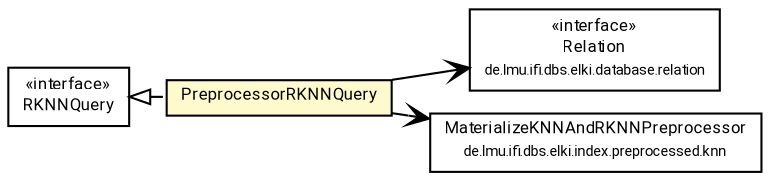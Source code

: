 #!/usr/local/bin/dot
#
# Class diagram 
# Generated by UMLGraph version R5_7_2-60-g0e99a6 (http://www.spinellis.gr/umlgraph/)
#

digraph G {
	graph [fontnames="svg"]
	edge [fontname="Roboto",fontsize=7,labelfontname="Roboto",labelfontsize=7,color="black"];
	node [fontname="Roboto",fontcolor="black",fontsize=8,shape=plaintext,margin=0,width=0,height=0];
	nodesep=0.15;
	ranksep=0.25;
	rankdir=LR;
	// de.lmu.ifi.dbs.elki.database.query.rknn.RKNNQuery<O>
	c8364554 [label=<<table title="de.lmu.ifi.dbs.elki.database.query.rknn.RKNNQuery" border="0" cellborder="1" cellspacing="0" cellpadding="2" href="RKNNQuery.html" target="_parent">
		<tr><td><table border="0" cellspacing="0" cellpadding="1">
		<tr><td align="center" balign="center"> &#171;interface&#187; </td></tr>
		<tr><td align="center" balign="center"> <font face="Roboto">RKNNQuery</font> </td></tr>
		</table></td></tr>
		</table>>, URL="RKNNQuery.html"];
	// de.lmu.ifi.dbs.elki.database.relation.Relation<O>
	c8364563 [label=<<table title="de.lmu.ifi.dbs.elki.database.relation.Relation" border="0" cellborder="1" cellspacing="0" cellpadding="2" href="../../relation/Relation.html" target="_parent">
		<tr><td><table border="0" cellspacing="0" cellpadding="1">
		<tr><td align="center" balign="center"> &#171;interface&#187; </td></tr>
		<tr><td align="center" balign="center"> <font face="Roboto">Relation</font> </td></tr>
		<tr><td align="center" balign="center"> <font face="Roboto" point-size="7.0">de.lmu.ifi.dbs.elki.database.relation</font> </td></tr>
		</table></td></tr>
		</table>>, URL="../../relation/Relation.html"];
	// de.lmu.ifi.dbs.elki.index.preprocessed.knn.MaterializeKNNAndRKNNPreprocessor<O>
	c8365896 [label=<<table title="de.lmu.ifi.dbs.elki.index.preprocessed.knn.MaterializeKNNAndRKNNPreprocessor" border="0" cellborder="1" cellspacing="0" cellpadding="2" href="../../../index/preprocessed/knn/MaterializeKNNAndRKNNPreprocessor.html" target="_parent">
		<tr><td><table border="0" cellspacing="0" cellpadding="1">
		<tr><td align="center" balign="center"> <font face="Roboto">MaterializeKNNAndRKNNPreprocessor</font> </td></tr>
		<tr><td align="center" balign="center"> <font face="Roboto" point-size="7.0">de.lmu.ifi.dbs.elki.index.preprocessed.knn</font> </td></tr>
		</table></td></tr>
		</table>>, URL="../../../index/preprocessed/knn/MaterializeKNNAndRKNNPreprocessor.html"];
	// de.lmu.ifi.dbs.elki.database.query.rknn.PreprocessorRKNNQuery<O>
	c8365924 [label=<<table title="de.lmu.ifi.dbs.elki.database.query.rknn.PreprocessorRKNNQuery" border="0" cellborder="1" cellspacing="0" cellpadding="2" bgcolor="lemonChiffon" href="PreprocessorRKNNQuery.html" target="_parent">
		<tr><td><table border="0" cellspacing="0" cellpadding="1">
		<tr><td align="center" balign="center"> <font face="Roboto">PreprocessorRKNNQuery</font> </td></tr>
		</table></td></tr>
		</table>>, URL="PreprocessorRKNNQuery.html"];
	// de.lmu.ifi.dbs.elki.database.query.rknn.PreprocessorRKNNQuery<O> implements de.lmu.ifi.dbs.elki.database.query.rknn.RKNNQuery<O>
	c8364554 -> c8365924 [arrowtail=empty,style=dashed,dir=back,weight=9];
	// de.lmu.ifi.dbs.elki.database.query.rknn.PreprocessorRKNNQuery<O> navassoc de.lmu.ifi.dbs.elki.database.relation.Relation<O>
	c8365924 -> c8364563 [arrowhead=open,weight=1];
	// de.lmu.ifi.dbs.elki.database.query.rknn.PreprocessorRKNNQuery<O> navassoc de.lmu.ifi.dbs.elki.index.preprocessed.knn.MaterializeKNNAndRKNNPreprocessor<O>
	c8365924 -> c8365896 [arrowhead=open,weight=1];
}

